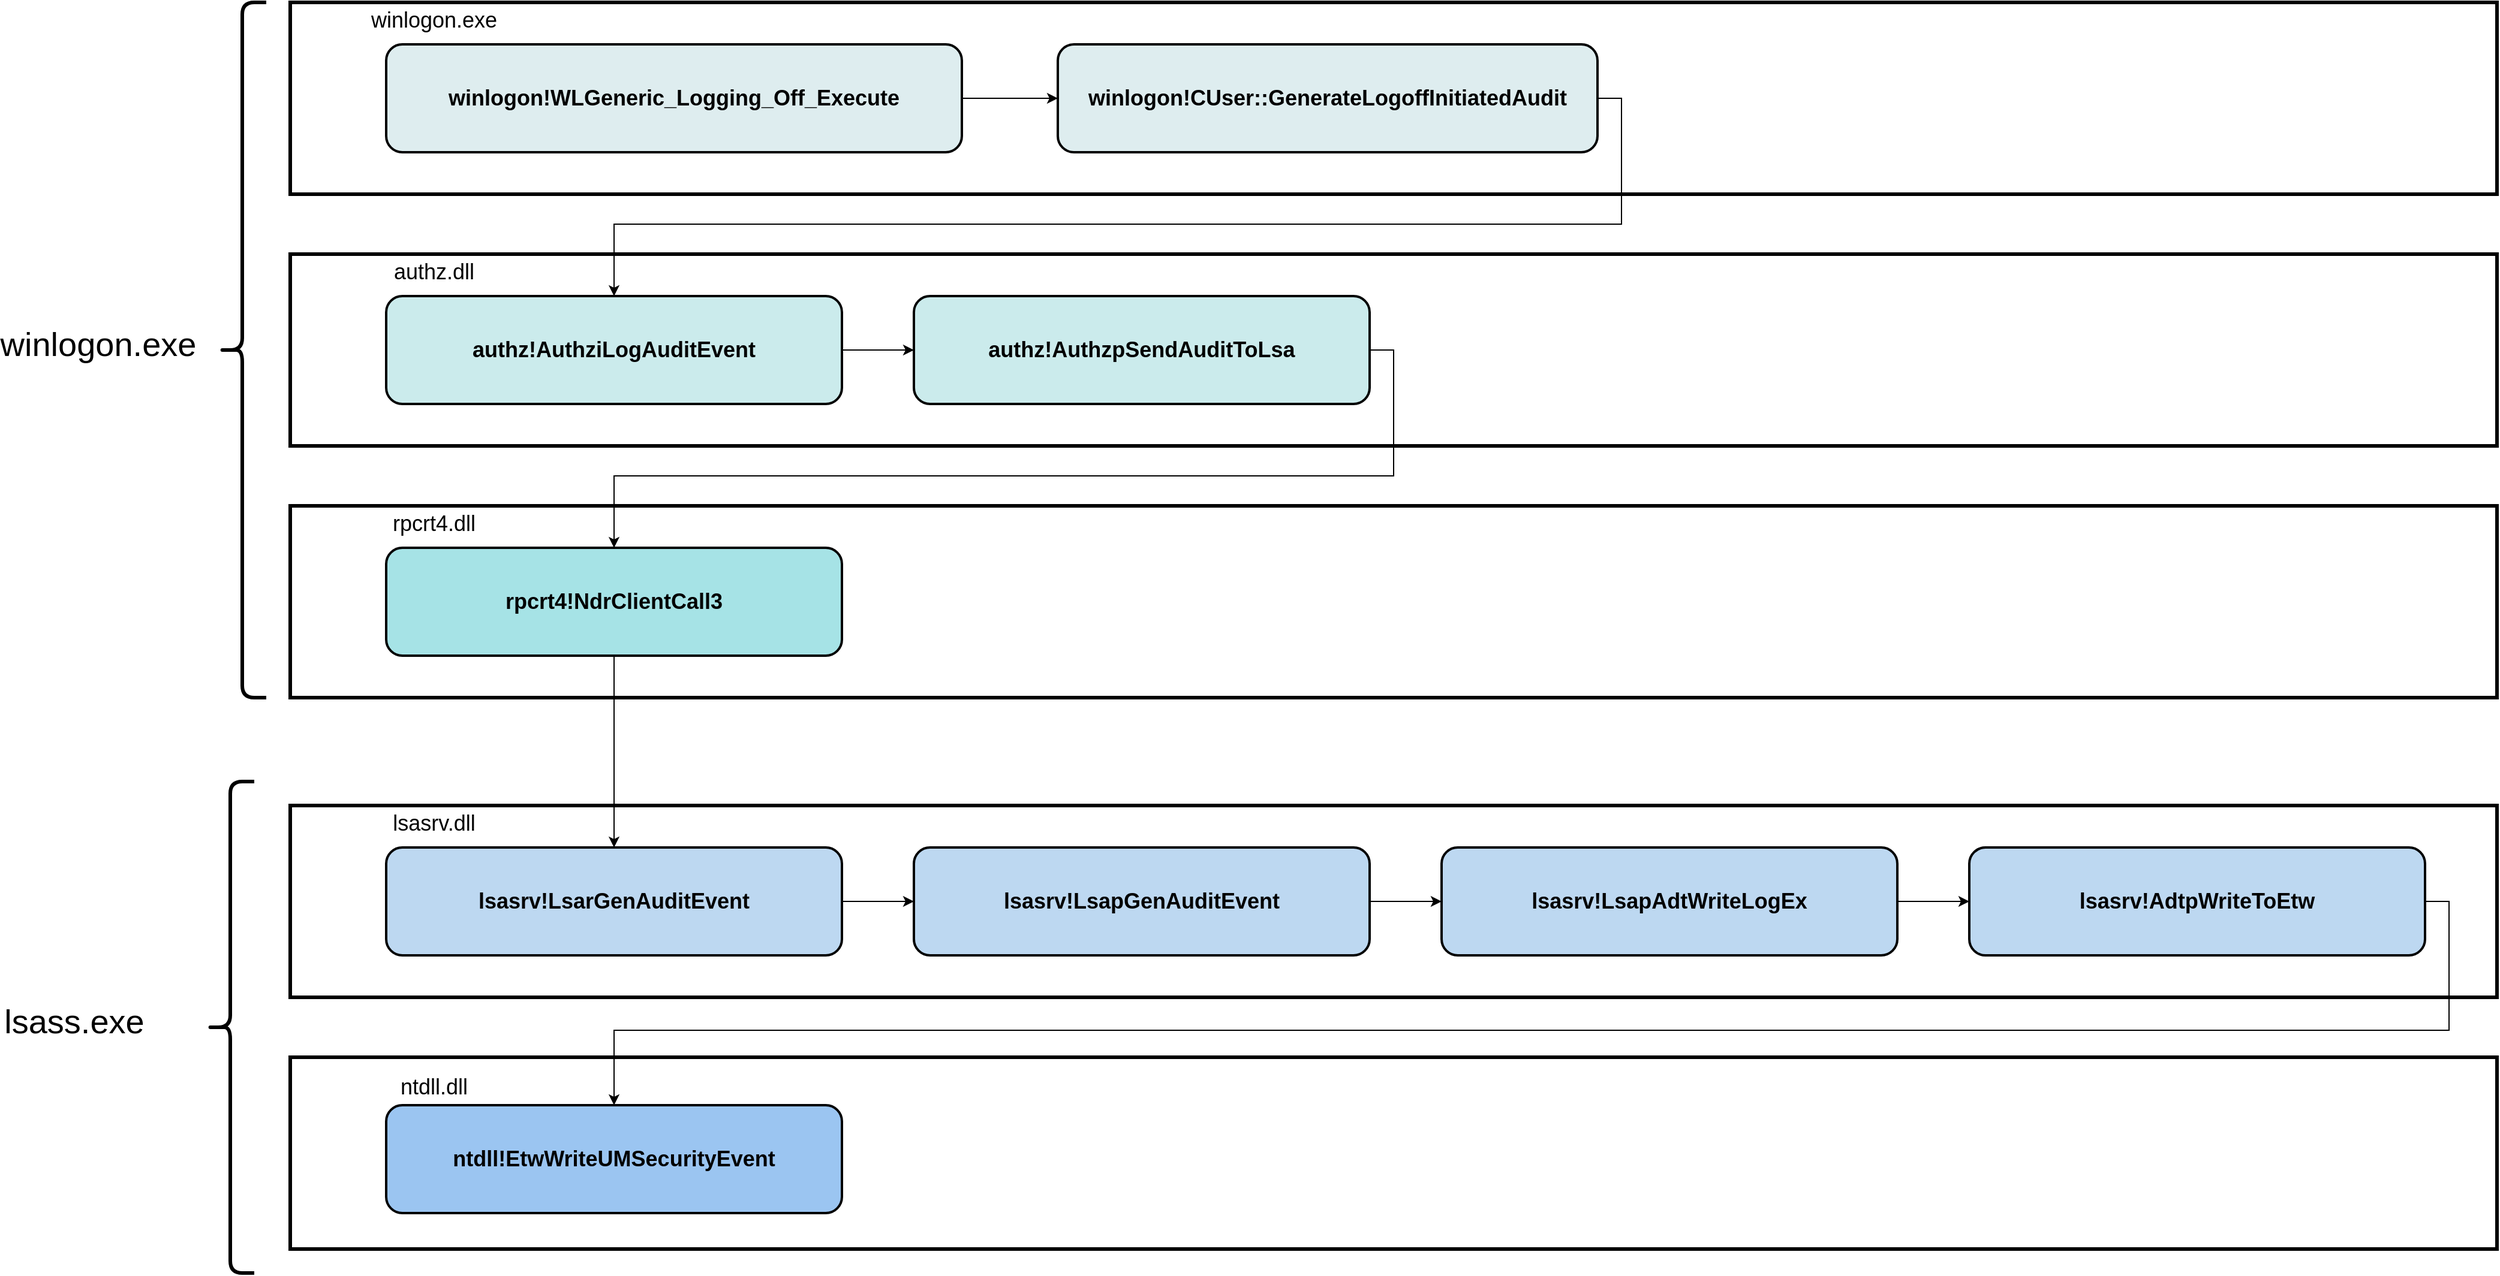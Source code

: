 <mxfile version="20.4.0" type="google"><diagram id="Ueb_Ci2OZamxh-BbRYj8" name="Page-1"><mxGraphModel grid="1" page="1" gridSize="10" guides="1" tooltips="1" connect="1" arrows="1" fold="1" pageScale="1" pageWidth="850" pageHeight="1100" math="0" shadow="0"><root><mxCell id="0"/><mxCell id="1" parent="0"/><mxCell id="6_3LWIbmkWiFsi7Og1D7-24" value="" style="rounded=0;whiteSpace=wrap;html=1;fontSize=20;strokeWidth=3;" vertex="1" parent="1"><mxGeometry x="770" y="930" width="1840" height="160" as="geometry"/></mxCell><mxCell id="6_3LWIbmkWiFsi7Og1D7-18" value="" style="rounded=0;whiteSpace=wrap;html=1;fontSize=20;strokeWidth=3;" vertex="1" parent="1"><mxGeometry x="770" y="720" width="1840" height="160" as="geometry"/></mxCell><mxCell id="6_3LWIbmkWiFsi7Og1D7-13" value="" style="rounded=0;whiteSpace=wrap;html=1;fontSize=20;strokeWidth=3;" vertex="1" parent="1"><mxGeometry x="770" y="470" width="1840" height="160" as="geometry"/></mxCell><mxCell id="6_3LWIbmkWiFsi7Og1D7-9" value="" style="rounded=0;whiteSpace=wrap;html=1;fontSize=20;strokeWidth=3;" vertex="1" parent="1"><mxGeometry x="770" y="260" width="1840" height="160" as="geometry"/></mxCell><mxCell id="6_3LWIbmkWiFsi7Og1D7-1" value="&lt;font style=&quot;font-size: 28px;&quot;&gt;winlogon.exe&lt;/font&gt;" style="text;html=1;strokeColor=none;fillColor=none;align=center;verticalAlign=middle;whiteSpace=wrap;rounded=0;" vertex="1" parent="1"><mxGeometry x="580" y="320" width="60" height="30" as="geometry"/></mxCell><mxCell id="6_3LWIbmkWiFsi7Og1D7-2" value="" style="shape=curlyBracket;whiteSpace=wrap;html=1;rounded=1;fontSize=20;strokeWidth=3;" vertex="1" parent="1"><mxGeometry x="710" y="50" width="40" height="580" as="geometry"/></mxCell><mxCell id="6_3LWIbmkWiFsi7Og1D7-3" value="" style="rounded=0;whiteSpace=wrap;html=1;fontSize=20;strokeWidth=3;" vertex="1" parent="1"><mxGeometry x="770" y="50" width="1840" height="160" as="geometry"/></mxCell><mxCell id="6_3LWIbmkWiFsi7Og1D7-4" value="&lt;font style=&quot;font-size: 18px;&quot;&gt;winlogon.exe&lt;/font&gt;" style="text;html=1;strokeColor=none;fillColor=none;align=center;verticalAlign=middle;whiteSpace=wrap;rounded=0;" vertex="1" parent="1"><mxGeometry x="860" y="50" width="60" height="30" as="geometry"/></mxCell><mxCell id="6_3LWIbmkWiFsi7Og1D7-30" style="edgeStyle=orthogonalEdgeStyle;rounded=0;orthogonalLoop=1;jettySize=auto;html=1;exitX=1;exitY=0.5;exitDx=0;exitDy=0;entryX=0.5;entryY=0;entryDx=0;entryDy=0;" edge="1" parent="1" source="6_3LWIbmkWiFsi7Og1D7-7" target="6_3LWIbmkWiFsi7Og1D7-12"><mxGeometry relative="1" as="geometry"/></mxCell><mxCell id="6_3LWIbmkWiFsi7Og1D7-7" value="&lt;b&gt;winlogon!CUser::GenerateLogoffInitiatedAudit&lt;/b&gt;" style="rounded=1;whiteSpace=wrap;html=1;fontSize=18;strokeWidth=2;fillColor=#DEEDEF;" vertex="1" parent="1"><mxGeometry x="1410" y="85" width="450" height="90" as="geometry"/></mxCell><mxCell id="6_3LWIbmkWiFsi7Og1D7-27" style="edgeStyle=orthogonalEdgeStyle;rounded=0;orthogonalLoop=1;jettySize=auto;html=1;entryX=0;entryY=0.5;entryDx=0;entryDy=0;" edge="1" parent="1" source="6_3LWIbmkWiFsi7Og1D7-8" target="6_3LWIbmkWiFsi7Og1D7-7"><mxGeometry relative="1" as="geometry"/></mxCell><mxCell id="6_3LWIbmkWiFsi7Og1D7-8" value="&lt;b&gt;winlogon!WLGeneric_Logging_Off_Execute&lt;/b&gt;" style="rounded=1;whiteSpace=wrap;html=1;fontSize=18;strokeWidth=2;fillColor=#DEEDEF;" vertex="1" parent="1"><mxGeometry x="850" y="85" width="480" height="90" as="geometry"/></mxCell><mxCell id="6_3LWIbmkWiFsi7Og1D7-10" value="&lt;font style=&quot;font-size: 18px;&quot;&gt;authz.dll&lt;/font&gt;" style="text;html=1;strokeColor=none;fillColor=none;align=center;verticalAlign=middle;whiteSpace=wrap;rounded=0;" vertex="1" parent="1"><mxGeometry x="860" y="260" width="60" height="30" as="geometry"/></mxCell><mxCell id="6_3LWIbmkWiFsi7Og1D7-33" style="edgeStyle=orthogonalEdgeStyle;rounded=0;orthogonalLoop=1;jettySize=auto;html=1;exitX=1;exitY=0.5;exitDx=0;exitDy=0;entryX=0.5;entryY=0;entryDx=0;entryDy=0;" edge="1" parent="1" source="6_3LWIbmkWiFsi7Og1D7-11" target="6_3LWIbmkWiFsi7Og1D7-15"><mxGeometry relative="1" as="geometry"/></mxCell><mxCell id="6_3LWIbmkWiFsi7Og1D7-11" value="&lt;b&gt;authz!AuthzpSendAuditToLsa&lt;/b&gt;" style="rounded=1;whiteSpace=wrap;html=1;fontSize=18;strokeWidth=2;fillColor=#CBEBEC;" vertex="1" parent="1"><mxGeometry x="1290" y="295" width="380" height="90" as="geometry"/></mxCell><mxCell id="6_3LWIbmkWiFsi7Og1D7-31" style="edgeStyle=orthogonalEdgeStyle;rounded=0;orthogonalLoop=1;jettySize=auto;html=1;entryX=0;entryY=0.5;entryDx=0;entryDy=0;" edge="1" parent="1" source="6_3LWIbmkWiFsi7Og1D7-12" target="6_3LWIbmkWiFsi7Og1D7-11"><mxGeometry relative="1" as="geometry"/></mxCell><mxCell id="6_3LWIbmkWiFsi7Og1D7-12" value="&lt;b&gt;authz!AuthziLogAuditEvent&lt;/b&gt;" style="rounded=1;whiteSpace=wrap;html=1;fontSize=18;strokeWidth=2;fillColor=#CBEBEC;" vertex="1" parent="1"><mxGeometry x="850" y="295" width="380" height="90" as="geometry"/></mxCell><mxCell id="6_3LWIbmkWiFsi7Og1D7-14" value="&lt;font style=&quot;font-size: 18px;&quot;&gt;rpcrt4.dll&lt;/font&gt;" style="text;html=1;strokeColor=none;fillColor=none;align=center;verticalAlign=middle;whiteSpace=wrap;rounded=0;" vertex="1" parent="1"><mxGeometry x="860" y="470" width="60" height="30" as="geometry"/></mxCell><mxCell id="6_3LWIbmkWiFsi7Og1D7-34" style="edgeStyle=none;rounded=0;orthogonalLoop=1;jettySize=auto;html=1;exitX=0.5;exitY=1;exitDx=0;exitDy=0;entryX=0.5;entryY=0;entryDx=0;entryDy=0;" edge="1" parent="1" source="6_3LWIbmkWiFsi7Og1D7-15" target="6_3LWIbmkWiFsi7Og1D7-23"><mxGeometry relative="1" as="geometry"/></mxCell><mxCell id="6_3LWIbmkWiFsi7Og1D7-15" value="&lt;b&gt;rpcrt4!NdrClientCall3&lt;/b&gt;" style="rounded=1;whiteSpace=wrap;html=1;fontSize=18;strokeWidth=2;fillColor=#A6E3E6;" vertex="1" parent="1"><mxGeometry x="850" y="505" width="380" height="90" as="geometry"/></mxCell><mxCell id="6_3LWIbmkWiFsi7Og1D7-16" value="&lt;span style=&quot;font-size: 28px;&quot;&gt;lsass.exe&lt;/span&gt;" style="text;html=1;strokeColor=none;fillColor=none;align=center;verticalAlign=middle;whiteSpace=wrap;rounded=0;" vertex="1" parent="1"><mxGeometry x="560" y="885" width="60" height="30" as="geometry"/></mxCell><mxCell id="6_3LWIbmkWiFsi7Og1D7-17" value="" style="shape=curlyBracket;whiteSpace=wrap;html=1;rounded=1;fontSize=20;strokeWidth=3;" vertex="1" parent="1"><mxGeometry x="700" y="700" width="40" height="410" as="geometry"/></mxCell><mxCell id="6_3LWIbmkWiFsi7Og1D7-19" value="&lt;font style=&quot;font-size: 18px;&quot;&gt;lsasrv.dll&lt;/font&gt;" style="text;html=1;strokeColor=none;fillColor=none;align=center;verticalAlign=middle;whiteSpace=wrap;rounded=0;" vertex="1" parent="1"><mxGeometry x="860" y="720" width="60" height="30" as="geometry"/></mxCell><mxCell id="6_3LWIbmkWiFsi7Og1D7-38" style="edgeStyle=orthogonalEdgeStyle;rounded=0;orthogonalLoop=1;jettySize=auto;html=1;exitX=1;exitY=0.5;exitDx=0;exitDy=0;entryX=0.5;entryY=0;entryDx=0;entryDy=0;" edge="1" parent="1" source="6_3LWIbmkWiFsi7Og1D7-20" target="6_3LWIbmkWiFsi7Og1D7-26"><mxGeometry relative="1" as="geometry"/></mxCell><mxCell id="6_3LWIbmkWiFsi7Og1D7-20" value="&lt;b&gt;lsasrv!AdtpWriteToEtw&lt;/b&gt;" style="rounded=1;whiteSpace=wrap;html=1;fontSize=18;strokeWidth=2;fillColor=#BDD8F1;" vertex="1" parent="1"><mxGeometry x="2170" y="755" width="380" height="90" as="geometry"/></mxCell><mxCell id="6_3LWIbmkWiFsi7Og1D7-37" style="edgeStyle=none;rounded=0;orthogonalLoop=1;jettySize=auto;html=1;exitX=1;exitY=0.5;exitDx=0;exitDy=0;entryX=0;entryY=0.5;entryDx=0;entryDy=0;" edge="1" parent="1" source="6_3LWIbmkWiFsi7Og1D7-21" target="6_3LWIbmkWiFsi7Og1D7-20"><mxGeometry relative="1" as="geometry"/></mxCell><mxCell id="6_3LWIbmkWiFsi7Og1D7-21" value="&lt;b&gt;lsasrv!LsapAdtWriteLogEx&lt;/b&gt;" style="rounded=1;whiteSpace=wrap;html=1;fontSize=18;strokeWidth=2;fillColor=#BDD8F1;" vertex="1" parent="1"><mxGeometry x="1730" y="755" width="380" height="90" as="geometry"/></mxCell><mxCell id="6_3LWIbmkWiFsi7Og1D7-36" style="rounded=0;orthogonalLoop=1;jettySize=auto;html=1;exitX=1;exitY=0.5;exitDx=0;exitDy=0;entryX=0;entryY=0.5;entryDx=0;entryDy=0;" edge="1" parent="1" source="6_3LWIbmkWiFsi7Og1D7-22" target="6_3LWIbmkWiFsi7Og1D7-21"><mxGeometry relative="1" as="geometry"/></mxCell><mxCell id="6_3LWIbmkWiFsi7Og1D7-22" value="&lt;b&gt;lsasrv!LsapGenAuditEvent&lt;/b&gt;" style="rounded=1;whiteSpace=wrap;html=1;fontSize=18;strokeWidth=2;fillColor=#BDD8F1;" vertex="1" parent="1"><mxGeometry x="1290" y="755" width="380" height="90" as="geometry"/></mxCell><mxCell id="6_3LWIbmkWiFsi7Og1D7-35" style="rounded=0;orthogonalLoop=1;jettySize=auto;html=1;exitX=1;exitY=0.5;exitDx=0;exitDy=0;entryX=0;entryY=0.5;entryDx=0;entryDy=0;" edge="1" parent="1" source="6_3LWIbmkWiFsi7Og1D7-23" target="6_3LWIbmkWiFsi7Og1D7-22"><mxGeometry relative="1" as="geometry"/></mxCell><mxCell id="6_3LWIbmkWiFsi7Og1D7-23" value="&lt;b&gt;lsasrv!LsarGenAuditEvent&lt;/b&gt;" style="rounded=1;whiteSpace=wrap;html=1;fontSize=18;strokeWidth=2;fillColor=#BDD8F1;" vertex="1" parent="1"><mxGeometry x="850" y="755" width="380" height="90" as="geometry"/></mxCell><mxCell id="6_3LWIbmkWiFsi7Og1D7-25" value="&lt;font style=&quot;font-size: 18px;&quot;&gt;ntdll.dll&lt;/font&gt;" style="text;html=1;strokeColor=none;fillColor=none;align=center;verticalAlign=middle;whiteSpace=wrap;rounded=0;" vertex="1" parent="1"><mxGeometry x="860" y="940" width="60" height="30" as="geometry"/></mxCell><mxCell id="6_3LWIbmkWiFsi7Og1D7-26" value="&lt;b&gt;ntdll!EtwWriteUMSecurityEvent&lt;/b&gt;" style="rounded=1;whiteSpace=wrap;html=1;fontSize=18;strokeWidth=2;fillColor=#9BC5F1;" vertex="1" parent="1"><mxGeometry x="850" y="970" width="380" height="90" as="geometry"/></mxCell></root></mxGraphModel></diagram></mxfile>
